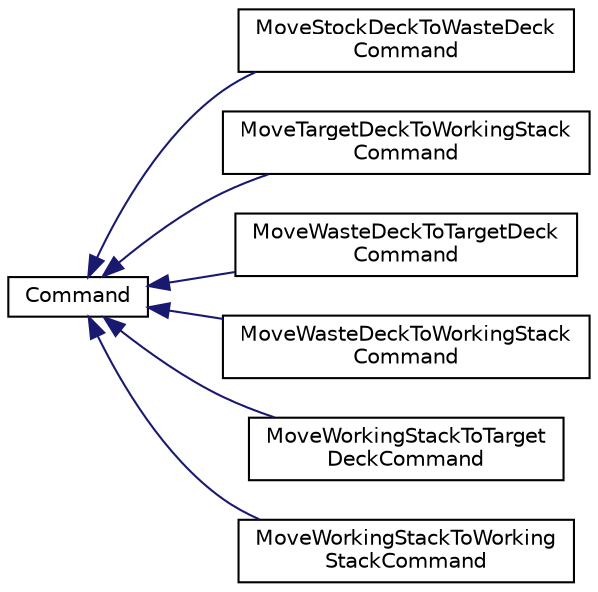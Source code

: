 digraph "Graphical Class Hierarchy"
{
  edge [fontname="Helvetica",fontsize="10",labelfontname="Helvetica",labelfontsize="10"];
  node [fontname="Helvetica",fontsize="10",shape=record];
  rankdir="LR";
  Node0 [label="Command",height=0.2,width=0.4,color="black", fillcolor="white", style="filled",URL="$classCommand.html"];
  Node0 -> Node1 [dir="back",color="midnightblue",fontsize="10",style="solid",fontname="Helvetica"];
  Node1 [label="MoveStockDeckToWasteDeck\lCommand",height=0.2,width=0.4,color="black", fillcolor="white", style="filled",URL="$classMoveStockDeckToWasteDeckCommand.html"];
  Node0 -> Node2 [dir="back",color="midnightblue",fontsize="10",style="solid",fontname="Helvetica"];
  Node2 [label="MoveTargetDeckToWorkingStack\lCommand",height=0.2,width=0.4,color="black", fillcolor="white", style="filled",URL="$classMoveTargetDeckToWorkingStackCommand.html"];
  Node0 -> Node3 [dir="back",color="midnightblue",fontsize="10",style="solid",fontname="Helvetica"];
  Node3 [label="MoveWasteDeckToTargetDeck\lCommand",height=0.2,width=0.4,color="black", fillcolor="white", style="filled",URL="$classMoveWasteDeckToTargetDeckCommand.html"];
  Node0 -> Node4 [dir="back",color="midnightblue",fontsize="10",style="solid",fontname="Helvetica"];
  Node4 [label="MoveWasteDeckToWorkingStack\lCommand",height=0.2,width=0.4,color="black", fillcolor="white", style="filled",URL="$classMoveWasteDeckToWorkingStackCommand.html"];
  Node0 -> Node5 [dir="back",color="midnightblue",fontsize="10",style="solid",fontname="Helvetica"];
  Node5 [label="MoveWorkingStackToTarget\lDeckCommand",height=0.2,width=0.4,color="black", fillcolor="white", style="filled",URL="$classMoveWorkingStackToTargetDeckCommand.html"];
  Node0 -> Node6 [dir="back",color="midnightblue",fontsize="10",style="solid",fontname="Helvetica"];
  Node6 [label="MoveWorkingStackToWorking\lStackCommand",height=0.2,width=0.4,color="black", fillcolor="white", style="filled",URL="$classMoveWorkingStackToWorkingStackCommand.html"];
}
